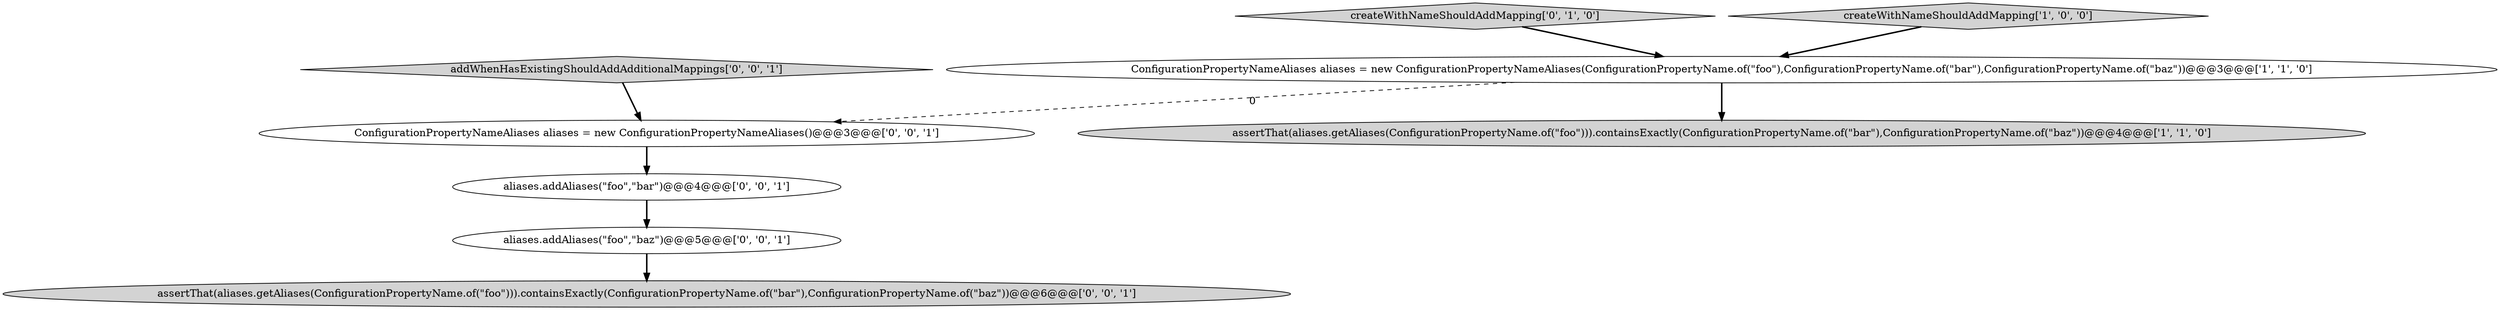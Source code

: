 digraph {
5 [style = filled, label = "addWhenHasExistingShouldAddAdditionalMappings['0', '0', '1']", fillcolor = lightgray, shape = diamond image = "AAA0AAABBB3BBB"];
3 [style = filled, label = "createWithNameShouldAddMapping['0', '1', '0']", fillcolor = lightgray, shape = diamond image = "AAA0AAABBB2BBB"];
6 [style = filled, label = "aliases.addAliases(\"foo\",\"baz\")@@@5@@@['0', '0', '1']", fillcolor = white, shape = ellipse image = "AAA0AAABBB3BBB"];
4 [style = filled, label = "ConfigurationPropertyNameAliases aliases = new ConfigurationPropertyNameAliases()@@@3@@@['0', '0', '1']", fillcolor = white, shape = ellipse image = "AAA0AAABBB3BBB"];
7 [style = filled, label = "assertThat(aliases.getAliases(ConfigurationPropertyName.of(\"foo\"))).containsExactly(ConfigurationPropertyName.of(\"bar\"),ConfigurationPropertyName.of(\"baz\"))@@@6@@@['0', '0', '1']", fillcolor = lightgray, shape = ellipse image = "AAA0AAABBB3BBB"];
8 [style = filled, label = "aliases.addAliases(\"foo\",\"bar\")@@@4@@@['0', '0', '1']", fillcolor = white, shape = ellipse image = "AAA0AAABBB3BBB"];
1 [style = filled, label = "assertThat(aliases.getAliases(ConfigurationPropertyName.of(\"foo\"))).containsExactly(ConfigurationPropertyName.of(\"bar\"),ConfigurationPropertyName.of(\"baz\"))@@@4@@@['1', '1', '0']", fillcolor = lightgray, shape = ellipse image = "AAA0AAABBB1BBB"];
0 [style = filled, label = "ConfigurationPropertyNameAliases aliases = new ConfigurationPropertyNameAliases(ConfigurationPropertyName.of(\"foo\"),ConfigurationPropertyName.of(\"bar\"),ConfigurationPropertyName.of(\"baz\"))@@@3@@@['1', '1', '0']", fillcolor = white, shape = ellipse image = "AAA0AAABBB1BBB"];
2 [style = filled, label = "createWithNameShouldAddMapping['1', '0', '0']", fillcolor = lightgray, shape = diamond image = "AAA0AAABBB1BBB"];
4->8 [style = bold, label=""];
2->0 [style = bold, label=""];
8->6 [style = bold, label=""];
5->4 [style = bold, label=""];
0->4 [style = dashed, label="0"];
6->7 [style = bold, label=""];
0->1 [style = bold, label=""];
3->0 [style = bold, label=""];
}

